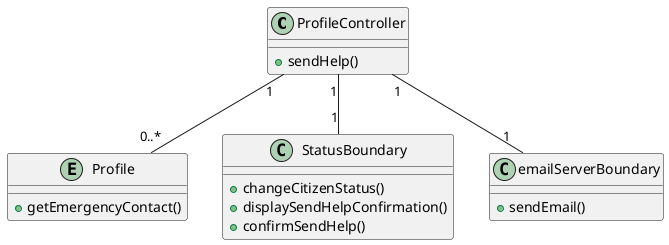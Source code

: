 @startuml
class ProfileController {
    + sendHelp()
}
entity Profile {
    + getEmergencyContact()
}
class StatusBoundary {
    + changeCitizenStatus()
    + displaySendHelpConfirmation()
    + confirmSendHelp()
}
class emailServerBoundary {
    + sendEmail()
}


ProfileController "1" -- "1" StatusBoundary
ProfileController "1" -- "0..*" Profile
ProfileController "1" -- "1" emailServerBoundary
@enduml